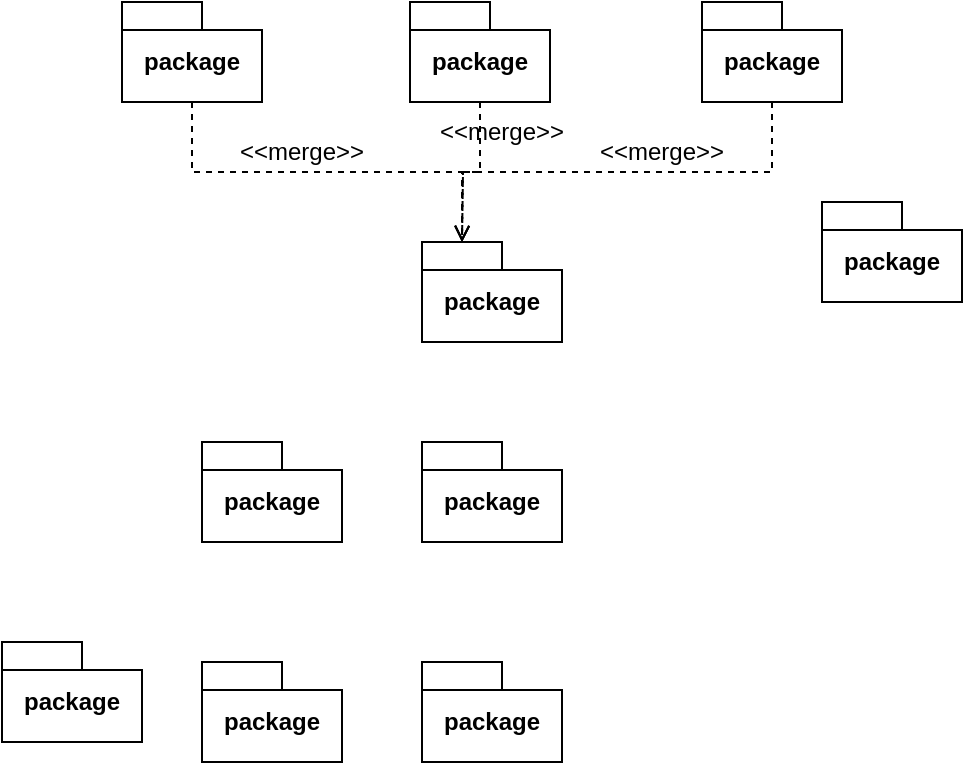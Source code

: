 <mxfile version="24.7.12">
  <diagram name="Página-1" id="b0-v8Z2nwzYcPj8C2FOr">
    <mxGraphModel dx="880" dy="476" grid="1" gridSize="10" guides="1" tooltips="1" connect="1" arrows="1" fold="1" page="1" pageScale="1" pageWidth="827" pageHeight="1169" math="0" shadow="0">
      <root>
        <mxCell id="0" />
        <mxCell id="1" parent="0" />
        <mxCell id="p7sG_A2Wumf9iOG94U6v-1" value="package" style="shape=folder;fontStyle=1;spacingTop=10;tabWidth=40;tabHeight=14;tabPosition=left;html=1;whiteSpace=wrap;" vertex="1" parent="1">
          <mxGeometry x="200" y="60" width="70" height="50" as="geometry" />
        </mxCell>
        <mxCell id="p7sG_A2Wumf9iOG94U6v-14" style="edgeStyle=orthogonalEdgeStyle;rounded=0;orthogonalLoop=1;jettySize=auto;html=1;exitX=0.5;exitY=1;exitDx=0;exitDy=0;exitPerimeter=0;endArrow=open;endFill=0;dashed=1;" edge="1" parent="1" source="p7sG_A2Wumf9iOG94U6v-2">
          <mxGeometry relative="1" as="geometry">
            <mxPoint x="370" y="180" as="targetPoint" />
          </mxGeometry>
        </mxCell>
        <mxCell id="p7sG_A2Wumf9iOG94U6v-2" value="package" style="shape=folder;fontStyle=1;spacingTop=10;tabWidth=40;tabHeight=14;tabPosition=left;html=1;whiteSpace=wrap;" vertex="1" parent="1">
          <mxGeometry x="344" y="60" width="70" height="50" as="geometry" />
        </mxCell>
        <mxCell id="p7sG_A2Wumf9iOG94U6v-15" style="edgeStyle=orthogonalEdgeStyle;rounded=0;orthogonalLoop=1;jettySize=auto;html=1;exitX=0.5;exitY=1;exitDx=0;exitDy=0;exitPerimeter=0;dashed=1;endArrow=open;endFill=0;" edge="1" parent="1" source="p7sG_A2Wumf9iOG94U6v-3">
          <mxGeometry relative="1" as="geometry">
            <mxPoint x="370" y="180" as="targetPoint" />
          </mxGeometry>
        </mxCell>
        <mxCell id="p7sG_A2Wumf9iOG94U6v-3" value="package" style="shape=folder;fontStyle=1;spacingTop=10;tabWidth=40;tabHeight=14;tabPosition=left;html=1;whiteSpace=wrap;" vertex="1" parent="1">
          <mxGeometry x="490" y="60" width="70" height="50" as="geometry" />
        </mxCell>
        <mxCell id="p7sG_A2Wumf9iOG94U6v-4" value="package" style="shape=folder;fontStyle=1;spacingTop=10;tabWidth=40;tabHeight=14;tabPosition=left;html=1;whiteSpace=wrap;" vertex="1" parent="1">
          <mxGeometry x="350" y="180" width="70" height="50" as="geometry" />
        </mxCell>
        <mxCell id="p7sG_A2Wumf9iOG94U6v-5" value="package" style="shape=folder;fontStyle=1;spacingTop=10;tabWidth=40;tabHeight=14;tabPosition=left;html=1;whiteSpace=wrap;" vertex="1" parent="1">
          <mxGeometry x="350" y="280" width="70" height="50" as="geometry" />
        </mxCell>
        <mxCell id="p7sG_A2Wumf9iOG94U6v-6" value="package" style="shape=folder;fontStyle=1;spacingTop=10;tabWidth=40;tabHeight=14;tabPosition=left;html=1;whiteSpace=wrap;" vertex="1" parent="1">
          <mxGeometry x="350" y="390" width="70" height="50" as="geometry" />
        </mxCell>
        <mxCell id="p7sG_A2Wumf9iOG94U6v-7" value="package" style="shape=folder;fontStyle=1;spacingTop=10;tabWidth=40;tabHeight=14;tabPosition=left;html=1;whiteSpace=wrap;" vertex="1" parent="1">
          <mxGeometry x="550" y="160" width="70" height="50" as="geometry" />
        </mxCell>
        <mxCell id="p7sG_A2Wumf9iOG94U6v-8" value="package" style="shape=folder;fontStyle=1;spacingTop=10;tabWidth=40;tabHeight=14;tabPosition=left;html=1;whiteSpace=wrap;" vertex="1" parent="1">
          <mxGeometry x="240" y="280" width="70" height="50" as="geometry" />
        </mxCell>
        <mxCell id="p7sG_A2Wumf9iOG94U6v-9" value="package" style="shape=folder;fontStyle=1;spacingTop=10;tabWidth=40;tabHeight=14;tabPosition=left;html=1;whiteSpace=wrap;" vertex="1" parent="1">
          <mxGeometry x="240" y="390" width="70" height="50" as="geometry" />
        </mxCell>
        <mxCell id="p7sG_A2Wumf9iOG94U6v-10" value="package" style="shape=folder;fontStyle=1;spacingTop=10;tabWidth=40;tabHeight=14;tabPosition=left;html=1;whiteSpace=wrap;" vertex="1" parent="1">
          <mxGeometry x="140" y="380" width="70" height="50" as="geometry" />
        </mxCell>
        <mxCell id="p7sG_A2Wumf9iOG94U6v-11" style="edgeStyle=orthogonalEdgeStyle;rounded=0;orthogonalLoop=1;jettySize=auto;html=1;exitX=0.5;exitY=1;exitDx=0;exitDy=0;exitPerimeter=0;entryX=0;entryY=0;entryDx=20;entryDy=0;entryPerimeter=0;dashed=1;endArrow=open;endFill=0;" edge="1" parent="1" source="p7sG_A2Wumf9iOG94U6v-1" target="p7sG_A2Wumf9iOG94U6v-4">
          <mxGeometry relative="1" as="geometry" />
        </mxCell>
        <mxCell id="p7sG_A2Wumf9iOG94U6v-16" value="&amp;lt;&amp;lt;merge&amp;gt;&amp;gt;" style="text;html=1;align=center;verticalAlign=middle;whiteSpace=wrap;rounded=0;" vertex="1" parent="1">
          <mxGeometry x="440" y="120" width="60" height="30" as="geometry" />
        </mxCell>
        <mxCell id="p7sG_A2Wumf9iOG94U6v-18" value="&amp;lt;&amp;lt;merge&amp;gt;&amp;gt;" style="text;html=1;align=center;verticalAlign=middle;whiteSpace=wrap;rounded=0;" vertex="1" parent="1">
          <mxGeometry x="260" y="120" width="60" height="30" as="geometry" />
        </mxCell>
        <mxCell id="p7sG_A2Wumf9iOG94U6v-19" value="&amp;lt;&amp;lt;merge&amp;gt;&amp;gt;" style="text;html=1;align=center;verticalAlign=middle;whiteSpace=wrap;rounded=0;" vertex="1" parent="1">
          <mxGeometry x="360" y="110" width="60" height="30" as="geometry" />
        </mxCell>
      </root>
    </mxGraphModel>
  </diagram>
</mxfile>
